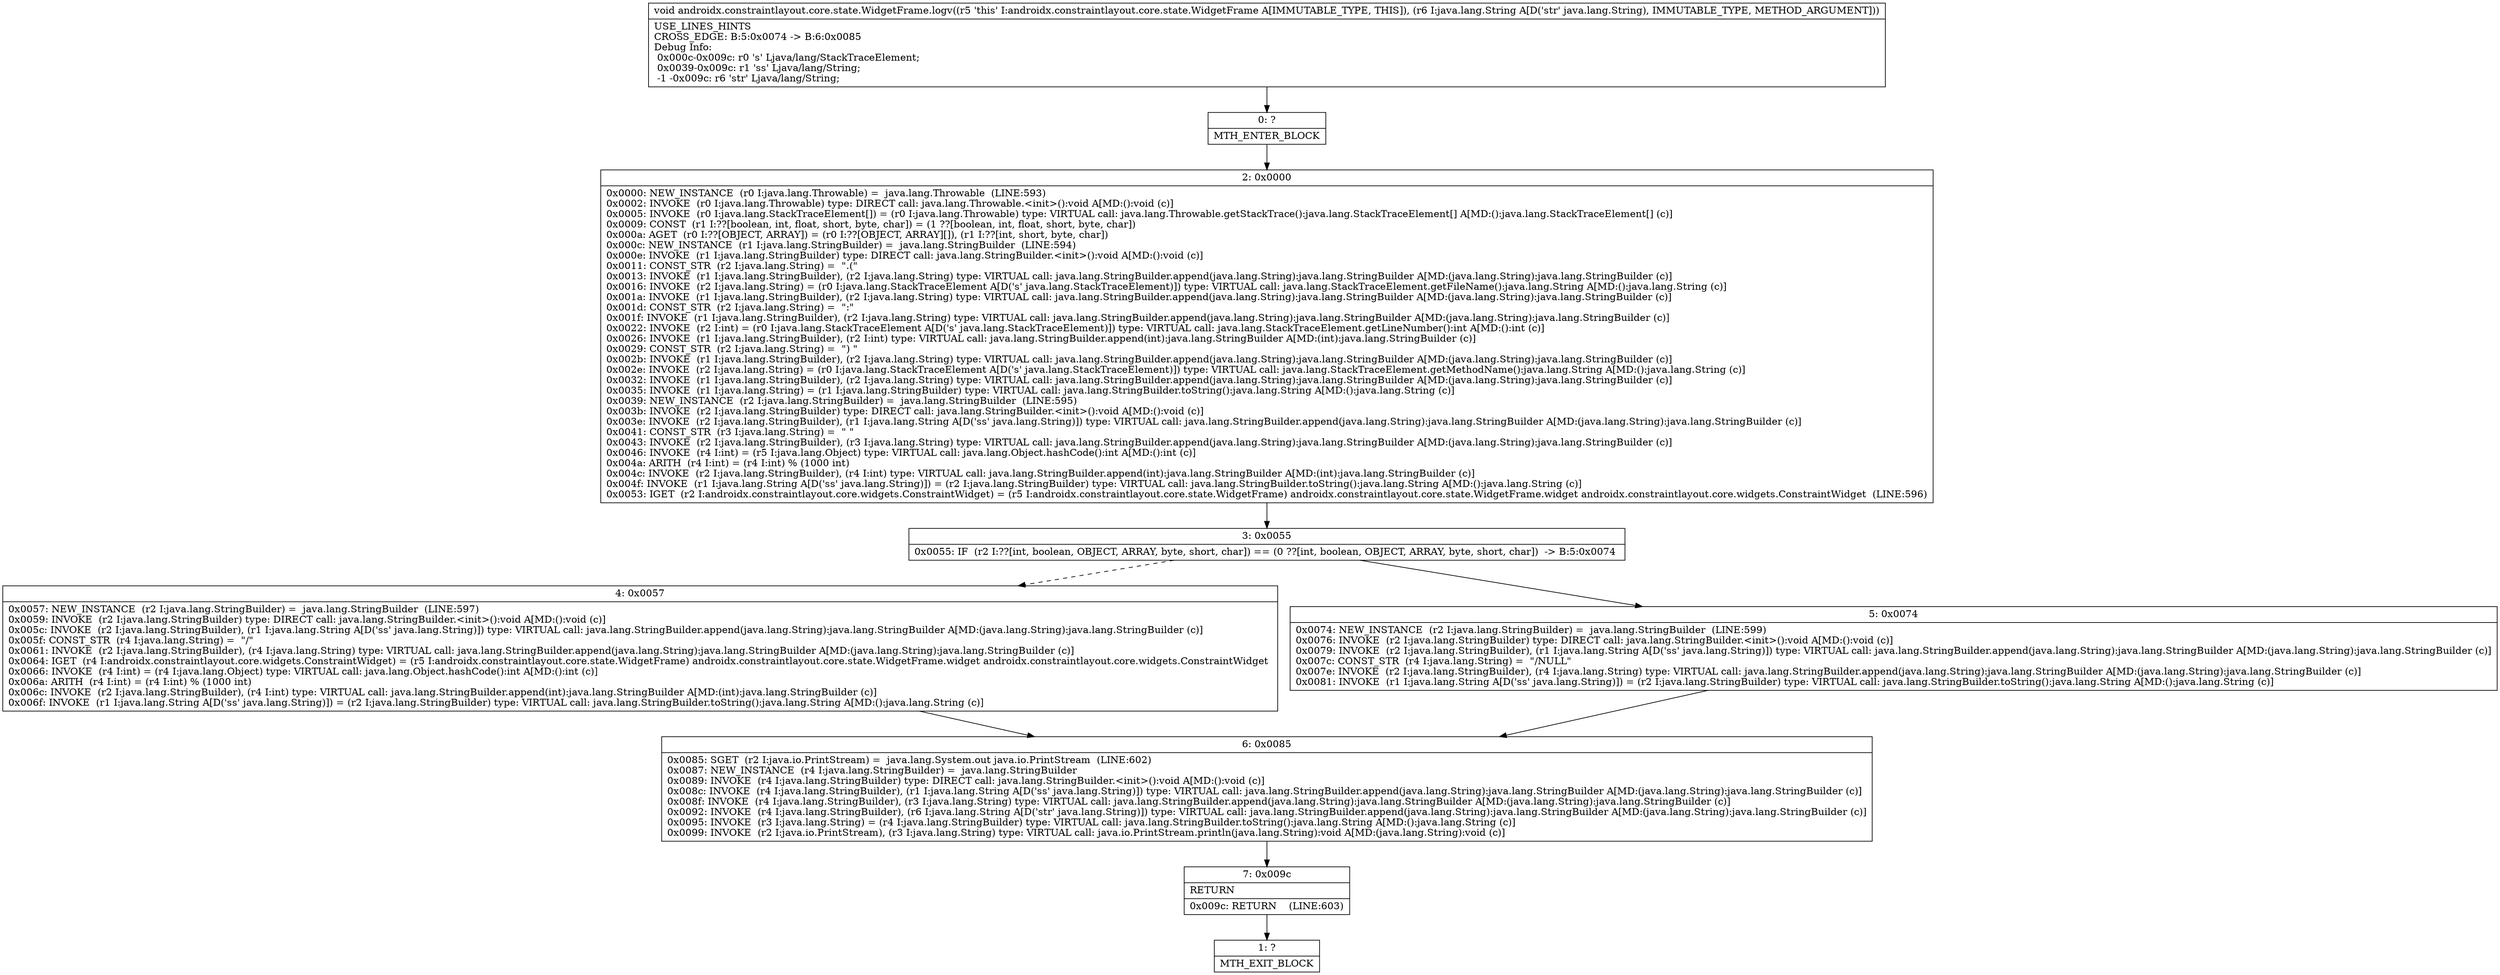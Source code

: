 digraph "CFG forandroidx.constraintlayout.core.state.WidgetFrame.logv(Ljava\/lang\/String;)V" {
Node_0 [shape=record,label="{0\:\ ?|MTH_ENTER_BLOCK\l}"];
Node_2 [shape=record,label="{2\:\ 0x0000|0x0000: NEW_INSTANCE  (r0 I:java.lang.Throwable) =  java.lang.Throwable  (LINE:593)\l0x0002: INVOKE  (r0 I:java.lang.Throwable) type: DIRECT call: java.lang.Throwable.\<init\>():void A[MD:():void (c)]\l0x0005: INVOKE  (r0 I:java.lang.StackTraceElement[]) = (r0 I:java.lang.Throwable) type: VIRTUAL call: java.lang.Throwable.getStackTrace():java.lang.StackTraceElement[] A[MD:():java.lang.StackTraceElement[] (c)]\l0x0009: CONST  (r1 I:??[boolean, int, float, short, byte, char]) = (1 ??[boolean, int, float, short, byte, char]) \l0x000a: AGET  (r0 I:??[OBJECT, ARRAY]) = (r0 I:??[OBJECT, ARRAY][]), (r1 I:??[int, short, byte, char]) \l0x000c: NEW_INSTANCE  (r1 I:java.lang.StringBuilder) =  java.lang.StringBuilder  (LINE:594)\l0x000e: INVOKE  (r1 I:java.lang.StringBuilder) type: DIRECT call: java.lang.StringBuilder.\<init\>():void A[MD:():void (c)]\l0x0011: CONST_STR  (r2 I:java.lang.String) =  \".(\" \l0x0013: INVOKE  (r1 I:java.lang.StringBuilder), (r2 I:java.lang.String) type: VIRTUAL call: java.lang.StringBuilder.append(java.lang.String):java.lang.StringBuilder A[MD:(java.lang.String):java.lang.StringBuilder (c)]\l0x0016: INVOKE  (r2 I:java.lang.String) = (r0 I:java.lang.StackTraceElement A[D('s' java.lang.StackTraceElement)]) type: VIRTUAL call: java.lang.StackTraceElement.getFileName():java.lang.String A[MD:():java.lang.String (c)]\l0x001a: INVOKE  (r1 I:java.lang.StringBuilder), (r2 I:java.lang.String) type: VIRTUAL call: java.lang.StringBuilder.append(java.lang.String):java.lang.StringBuilder A[MD:(java.lang.String):java.lang.StringBuilder (c)]\l0x001d: CONST_STR  (r2 I:java.lang.String) =  \":\" \l0x001f: INVOKE  (r1 I:java.lang.StringBuilder), (r2 I:java.lang.String) type: VIRTUAL call: java.lang.StringBuilder.append(java.lang.String):java.lang.StringBuilder A[MD:(java.lang.String):java.lang.StringBuilder (c)]\l0x0022: INVOKE  (r2 I:int) = (r0 I:java.lang.StackTraceElement A[D('s' java.lang.StackTraceElement)]) type: VIRTUAL call: java.lang.StackTraceElement.getLineNumber():int A[MD:():int (c)]\l0x0026: INVOKE  (r1 I:java.lang.StringBuilder), (r2 I:int) type: VIRTUAL call: java.lang.StringBuilder.append(int):java.lang.StringBuilder A[MD:(int):java.lang.StringBuilder (c)]\l0x0029: CONST_STR  (r2 I:java.lang.String) =  \") \" \l0x002b: INVOKE  (r1 I:java.lang.StringBuilder), (r2 I:java.lang.String) type: VIRTUAL call: java.lang.StringBuilder.append(java.lang.String):java.lang.StringBuilder A[MD:(java.lang.String):java.lang.StringBuilder (c)]\l0x002e: INVOKE  (r2 I:java.lang.String) = (r0 I:java.lang.StackTraceElement A[D('s' java.lang.StackTraceElement)]) type: VIRTUAL call: java.lang.StackTraceElement.getMethodName():java.lang.String A[MD:():java.lang.String (c)]\l0x0032: INVOKE  (r1 I:java.lang.StringBuilder), (r2 I:java.lang.String) type: VIRTUAL call: java.lang.StringBuilder.append(java.lang.String):java.lang.StringBuilder A[MD:(java.lang.String):java.lang.StringBuilder (c)]\l0x0035: INVOKE  (r1 I:java.lang.String) = (r1 I:java.lang.StringBuilder) type: VIRTUAL call: java.lang.StringBuilder.toString():java.lang.String A[MD:():java.lang.String (c)]\l0x0039: NEW_INSTANCE  (r2 I:java.lang.StringBuilder) =  java.lang.StringBuilder  (LINE:595)\l0x003b: INVOKE  (r2 I:java.lang.StringBuilder) type: DIRECT call: java.lang.StringBuilder.\<init\>():void A[MD:():void (c)]\l0x003e: INVOKE  (r2 I:java.lang.StringBuilder), (r1 I:java.lang.String A[D('ss' java.lang.String)]) type: VIRTUAL call: java.lang.StringBuilder.append(java.lang.String):java.lang.StringBuilder A[MD:(java.lang.String):java.lang.StringBuilder (c)]\l0x0041: CONST_STR  (r3 I:java.lang.String) =  \" \" \l0x0043: INVOKE  (r2 I:java.lang.StringBuilder), (r3 I:java.lang.String) type: VIRTUAL call: java.lang.StringBuilder.append(java.lang.String):java.lang.StringBuilder A[MD:(java.lang.String):java.lang.StringBuilder (c)]\l0x0046: INVOKE  (r4 I:int) = (r5 I:java.lang.Object) type: VIRTUAL call: java.lang.Object.hashCode():int A[MD:():int (c)]\l0x004a: ARITH  (r4 I:int) = (r4 I:int) % (1000 int) \l0x004c: INVOKE  (r2 I:java.lang.StringBuilder), (r4 I:int) type: VIRTUAL call: java.lang.StringBuilder.append(int):java.lang.StringBuilder A[MD:(int):java.lang.StringBuilder (c)]\l0x004f: INVOKE  (r1 I:java.lang.String A[D('ss' java.lang.String)]) = (r2 I:java.lang.StringBuilder) type: VIRTUAL call: java.lang.StringBuilder.toString():java.lang.String A[MD:():java.lang.String (c)]\l0x0053: IGET  (r2 I:androidx.constraintlayout.core.widgets.ConstraintWidget) = (r5 I:androidx.constraintlayout.core.state.WidgetFrame) androidx.constraintlayout.core.state.WidgetFrame.widget androidx.constraintlayout.core.widgets.ConstraintWidget  (LINE:596)\l}"];
Node_3 [shape=record,label="{3\:\ 0x0055|0x0055: IF  (r2 I:??[int, boolean, OBJECT, ARRAY, byte, short, char]) == (0 ??[int, boolean, OBJECT, ARRAY, byte, short, char])  \-\> B:5:0x0074 \l}"];
Node_4 [shape=record,label="{4\:\ 0x0057|0x0057: NEW_INSTANCE  (r2 I:java.lang.StringBuilder) =  java.lang.StringBuilder  (LINE:597)\l0x0059: INVOKE  (r2 I:java.lang.StringBuilder) type: DIRECT call: java.lang.StringBuilder.\<init\>():void A[MD:():void (c)]\l0x005c: INVOKE  (r2 I:java.lang.StringBuilder), (r1 I:java.lang.String A[D('ss' java.lang.String)]) type: VIRTUAL call: java.lang.StringBuilder.append(java.lang.String):java.lang.StringBuilder A[MD:(java.lang.String):java.lang.StringBuilder (c)]\l0x005f: CONST_STR  (r4 I:java.lang.String) =  \"\/\" \l0x0061: INVOKE  (r2 I:java.lang.StringBuilder), (r4 I:java.lang.String) type: VIRTUAL call: java.lang.StringBuilder.append(java.lang.String):java.lang.StringBuilder A[MD:(java.lang.String):java.lang.StringBuilder (c)]\l0x0064: IGET  (r4 I:androidx.constraintlayout.core.widgets.ConstraintWidget) = (r5 I:androidx.constraintlayout.core.state.WidgetFrame) androidx.constraintlayout.core.state.WidgetFrame.widget androidx.constraintlayout.core.widgets.ConstraintWidget \l0x0066: INVOKE  (r4 I:int) = (r4 I:java.lang.Object) type: VIRTUAL call: java.lang.Object.hashCode():int A[MD:():int (c)]\l0x006a: ARITH  (r4 I:int) = (r4 I:int) % (1000 int) \l0x006c: INVOKE  (r2 I:java.lang.StringBuilder), (r4 I:int) type: VIRTUAL call: java.lang.StringBuilder.append(int):java.lang.StringBuilder A[MD:(int):java.lang.StringBuilder (c)]\l0x006f: INVOKE  (r1 I:java.lang.String A[D('ss' java.lang.String)]) = (r2 I:java.lang.StringBuilder) type: VIRTUAL call: java.lang.StringBuilder.toString():java.lang.String A[MD:():java.lang.String (c)]\l}"];
Node_6 [shape=record,label="{6\:\ 0x0085|0x0085: SGET  (r2 I:java.io.PrintStream) =  java.lang.System.out java.io.PrintStream  (LINE:602)\l0x0087: NEW_INSTANCE  (r4 I:java.lang.StringBuilder) =  java.lang.StringBuilder \l0x0089: INVOKE  (r4 I:java.lang.StringBuilder) type: DIRECT call: java.lang.StringBuilder.\<init\>():void A[MD:():void (c)]\l0x008c: INVOKE  (r4 I:java.lang.StringBuilder), (r1 I:java.lang.String A[D('ss' java.lang.String)]) type: VIRTUAL call: java.lang.StringBuilder.append(java.lang.String):java.lang.StringBuilder A[MD:(java.lang.String):java.lang.StringBuilder (c)]\l0x008f: INVOKE  (r4 I:java.lang.StringBuilder), (r3 I:java.lang.String) type: VIRTUAL call: java.lang.StringBuilder.append(java.lang.String):java.lang.StringBuilder A[MD:(java.lang.String):java.lang.StringBuilder (c)]\l0x0092: INVOKE  (r4 I:java.lang.StringBuilder), (r6 I:java.lang.String A[D('str' java.lang.String)]) type: VIRTUAL call: java.lang.StringBuilder.append(java.lang.String):java.lang.StringBuilder A[MD:(java.lang.String):java.lang.StringBuilder (c)]\l0x0095: INVOKE  (r3 I:java.lang.String) = (r4 I:java.lang.StringBuilder) type: VIRTUAL call: java.lang.StringBuilder.toString():java.lang.String A[MD:():java.lang.String (c)]\l0x0099: INVOKE  (r2 I:java.io.PrintStream), (r3 I:java.lang.String) type: VIRTUAL call: java.io.PrintStream.println(java.lang.String):void A[MD:(java.lang.String):void (c)]\l}"];
Node_7 [shape=record,label="{7\:\ 0x009c|RETURN\l|0x009c: RETURN    (LINE:603)\l}"];
Node_1 [shape=record,label="{1\:\ ?|MTH_EXIT_BLOCK\l}"];
Node_5 [shape=record,label="{5\:\ 0x0074|0x0074: NEW_INSTANCE  (r2 I:java.lang.StringBuilder) =  java.lang.StringBuilder  (LINE:599)\l0x0076: INVOKE  (r2 I:java.lang.StringBuilder) type: DIRECT call: java.lang.StringBuilder.\<init\>():void A[MD:():void (c)]\l0x0079: INVOKE  (r2 I:java.lang.StringBuilder), (r1 I:java.lang.String A[D('ss' java.lang.String)]) type: VIRTUAL call: java.lang.StringBuilder.append(java.lang.String):java.lang.StringBuilder A[MD:(java.lang.String):java.lang.StringBuilder (c)]\l0x007c: CONST_STR  (r4 I:java.lang.String) =  \"\/NULL\" \l0x007e: INVOKE  (r2 I:java.lang.StringBuilder), (r4 I:java.lang.String) type: VIRTUAL call: java.lang.StringBuilder.append(java.lang.String):java.lang.StringBuilder A[MD:(java.lang.String):java.lang.StringBuilder (c)]\l0x0081: INVOKE  (r1 I:java.lang.String A[D('ss' java.lang.String)]) = (r2 I:java.lang.StringBuilder) type: VIRTUAL call: java.lang.StringBuilder.toString():java.lang.String A[MD:():java.lang.String (c)]\l}"];
MethodNode[shape=record,label="{void androidx.constraintlayout.core.state.WidgetFrame.logv((r5 'this' I:androidx.constraintlayout.core.state.WidgetFrame A[IMMUTABLE_TYPE, THIS]), (r6 I:java.lang.String A[D('str' java.lang.String), IMMUTABLE_TYPE, METHOD_ARGUMENT]))  | USE_LINES_HINTS\lCROSS_EDGE: B:5:0x0074 \-\> B:6:0x0085\lDebug Info:\l  0x000c\-0x009c: r0 's' Ljava\/lang\/StackTraceElement;\l  0x0039\-0x009c: r1 'ss' Ljava\/lang\/String;\l  \-1 \-0x009c: r6 'str' Ljava\/lang\/String;\l}"];
MethodNode -> Node_0;Node_0 -> Node_2;
Node_2 -> Node_3;
Node_3 -> Node_4[style=dashed];
Node_3 -> Node_5;
Node_4 -> Node_6;
Node_6 -> Node_7;
Node_7 -> Node_1;
Node_5 -> Node_6;
}

